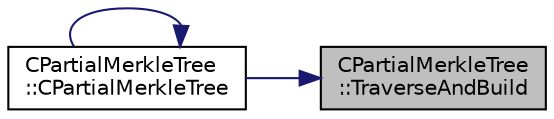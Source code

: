 digraph "CPartialMerkleTree::TraverseAndBuild"
{
 // LATEX_PDF_SIZE
  edge [fontname="Helvetica",fontsize="10",labelfontname="Helvetica",labelfontsize="10"];
  node [fontname="Helvetica",fontsize="10",shape=record];
  rankdir="RL";
  Node15 [label="CPartialMerkleTree\l::TraverseAndBuild",height=0.2,width=0.4,color="black", fillcolor="grey75", style="filled", fontcolor="black",tooltip=" "];
  Node15 -> Node16 [dir="back",color="midnightblue",fontsize="10",style="solid",fontname="Helvetica"];
  Node16 [label="CPartialMerkleTree\l::CPartialMerkleTree",height=0.2,width=0.4,color="black", fillcolor="white", style="filled",URL="$class_c_partial_merkle_tree.html#a0656767dc0d8f3d603c54e5be21d3890",tooltip=" "];
  Node16 -> Node16 [dir="back",color="midnightblue",fontsize="10",style="solid",fontname="Helvetica"];
}

